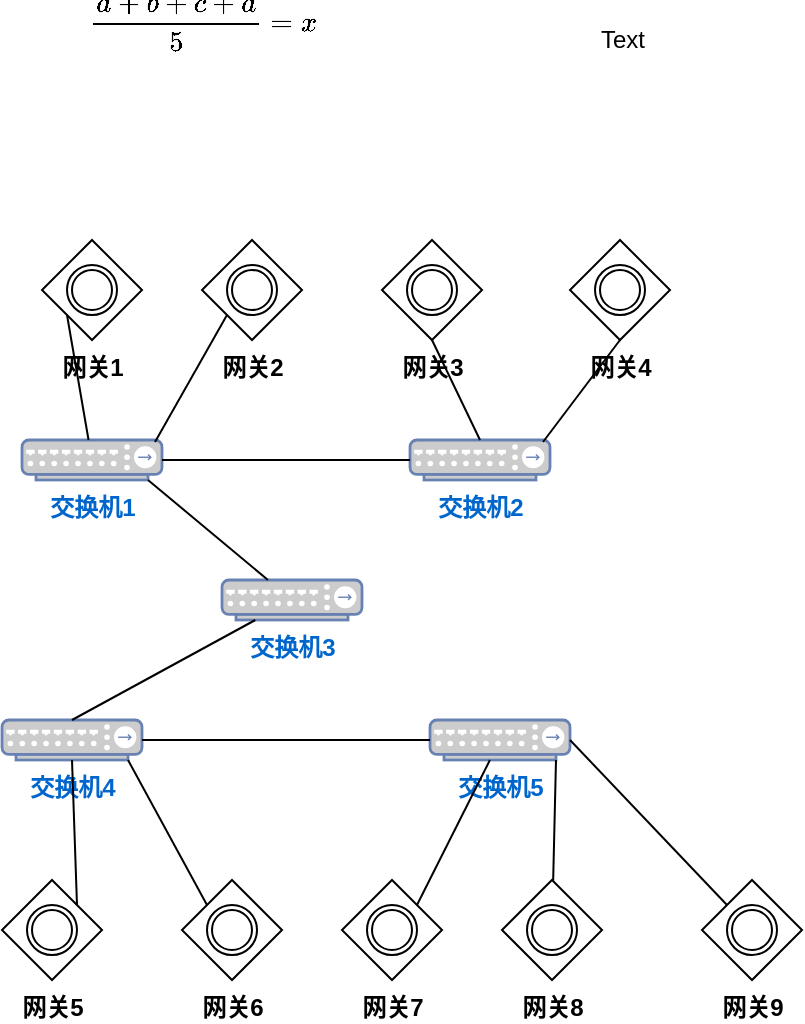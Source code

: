 <mxfile version="13.10.4" type="github"><diagram id="sgeQ1aj0PMBoHTcmgw72" name="Page-1"><mxGraphModel dx="782" dy="481" grid="1" gridSize="10" guides="1" tooltips="1" connect="1" arrows="1" fold="1" page="1" pageScale="1" pageWidth="827" pageHeight="1169" math="1" shadow="0"><root><mxCell id="0"/><mxCell id="1" parent="0"/><mxCell id="mvvto3tUJ9cvRBS9fWSG-2" value="&lt;font style=&quot;vertical-align: inherit&quot;&gt;&lt;font style=&quot;vertical-align: inherit&quot;&gt;&lt;b&gt;交换机1&lt;/b&gt;&lt;/font&gt;&lt;/font&gt;" style="fontColor=#0066CC;verticalAlign=top;verticalLabelPosition=bottom;labelPosition=center;align=center;html=1;outlineConnect=0;fillColor=#CCCCCC;strokeColor=#6881B3;gradientColor=none;gradientDirection=north;strokeWidth=2;shape=mxgraph.networks.hub;" parent="1" vertex="1"><mxGeometry x="220" y="250" width="70" height="20" as="geometry"/></mxCell><mxCell id="mvvto3tUJ9cvRBS9fWSG-3" value="&lt;b&gt;&lt;font style=&quot;vertical-align: inherit&quot;&gt;&lt;font style=&quot;vertical-align: inherit&quot;&gt;交换机2&lt;/font&gt;&lt;/font&gt;&lt;/b&gt;" style="fontColor=#0066CC;verticalAlign=top;verticalLabelPosition=bottom;labelPosition=center;align=center;html=1;outlineConnect=0;fillColor=#CCCCCC;strokeColor=#6881B3;gradientColor=none;gradientDirection=north;strokeWidth=2;shape=mxgraph.networks.hub;" parent="1" vertex="1"><mxGeometry x="414" y="250" width="70" height="20" as="geometry"/></mxCell><mxCell id="mvvto3tUJ9cvRBS9fWSG-4" value="&lt;b&gt;&lt;font style=&quot;vertical-align: inherit&quot;&gt;&lt;font style=&quot;vertical-align: inherit&quot;&gt;交换机3&lt;/font&gt;&lt;/font&gt;&lt;/b&gt;" style="fontColor=#0066CC;verticalAlign=top;verticalLabelPosition=bottom;labelPosition=center;align=center;html=1;outlineConnect=0;fillColor=#CCCCCC;strokeColor=#6881B3;gradientColor=none;gradientDirection=north;strokeWidth=2;shape=mxgraph.networks.hub;" parent="1" vertex="1"><mxGeometry x="320" y="320" width="70" height="20" as="geometry"/></mxCell><mxCell id="mvvto3tUJ9cvRBS9fWSG-5" value="&lt;b&gt;&lt;font style=&quot;vertical-align: inherit&quot;&gt;&lt;font style=&quot;vertical-align: inherit&quot;&gt;&lt;font style=&quot;vertical-align: inherit&quot;&gt;&lt;font style=&quot;vertical-align: inherit&quot;&gt;交换机5&lt;/font&gt;&lt;/font&gt;&lt;/font&gt;&lt;/font&gt;&lt;/b&gt;" style="fontColor=#0066CC;verticalAlign=top;verticalLabelPosition=bottom;labelPosition=center;align=center;html=1;outlineConnect=0;fillColor=#CCCCCC;strokeColor=#6881B3;gradientColor=none;gradientDirection=north;strokeWidth=2;shape=mxgraph.networks.hub;" parent="1" vertex="1"><mxGeometry x="424" y="390" width="70" height="20" as="geometry"/></mxCell><mxCell id="mvvto3tUJ9cvRBS9fWSG-6" value="&lt;b&gt;&lt;font style=&quot;vertical-align: inherit&quot;&gt;&lt;font style=&quot;vertical-align: inherit&quot;&gt;交换机4&lt;/font&gt;&lt;/font&gt;&lt;/b&gt;" style="fontColor=#0066CC;verticalAlign=top;verticalLabelPosition=bottom;labelPosition=center;align=center;html=1;outlineConnect=0;fillColor=#CCCCCC;strokeColor=#6881B3;gradientColor=none;gradientDirection=north;strokeWidth=2;shape=mxgraph.networks.hub;" parent="1" vertex="1"><mxGeometry x="210" y="390" width="70" height="20" as="geometry"/></mxCell><mxCell id="mvvto3tUJ9cvRBS9fWSG-7" value="&lt;font style=&quot;vertical-align: inherit&quot;&gt;&lt;font style=&quot;vertical-align: inherit&quot;&gt;&lt;b&gt;&lt;font style=&quot;vertical-align: inherit&quot;&gt;&lt;font style=&quot;vertical-align: inherit&quot;&gt;网关1&lt;/font&gt;&lt;/font&gt;&lt;/b&gt;&lt;/font&gt;&lt;/font&gt;" style="shape=mxgraph.bpmn.shape;html=1;verticalLabelPosition=bottom;labelBackgroundColor=#ffffff;verticalAlign=top;align=center;perimeter=rhombusPerimeter;background=gateway;outlineConnect=0;outline=throwing;symbol=general;" parent="1" vertex="1"><mxGeometry x="230" y="150" width="50" height="50" as="geometry"/></mxCell><mxCell id="mvvto3tUJ9cvRBS9fWSG-8" value="&lt;b&gt;&lt;font style=&quot;vertical-align: inherit&quot;&gt;&lt;font style=&quot;vertical-align: inherit&quot;&gt;&lt;font style=&quot;vertical-align: inherit&quot;&gt;&lt;font style=&quot;vertical-align: inherit&quot;&gt;网关3&lt;/font&gt;&lt;/font&gt;&lt;/font&gt;&lt;/font&gt;&lt;/b&gt;" style="shape=mxgraph.bpmn.shape;html=1;verticalLabelPosition=bottom;labelBackgroundColor=#ffffff;verticalAlign=top;align=center;perimeter=rhombusPerimeter;background=gateway;outlineConnect=0;outline=throwing;symbol=general;" parent="1" vertex="1"><mxGeometry x="400" y="150" width="50" height="50" as="geometry"/></mxCell><mxCell id="mvvto3tUJ9cvRBS9fWSG-9" value="&lt;b&gt;&lt;font style=&quot;vertical-align: inherit&quot;&gt;&lt;font style=&quot;vertical-align: inherit&quot;&gt;&lt;font style=&quot;vertical-align: inherit&quot;&gt;&lt;font style=&quot;vertical-align: inherit&quot;&gt;网关2&lt;/font&gt;&lt;/font&gt;&lt;/font&gt;&lt;/font&gt;&lt;/b&gt;" style="shape=mxgraph.bpmn.shape;html=1;verticalLabelPosition=bottom;labelBackgroundColor=#ffffff;verticalAlign=top;align=center;perimeter=rhombusPerimeter;background=gateway;outlineConnect=0;outline=throwing;symbol=general;" parent="1" vertex="1"><mxGeometry x="310" y="150" width="50" height="50" as="geometry"/></mxCell><mxCell id="mvvto3tUJ9cvRBS9fWSG-10" value="&lt;b&gt;&lt;font style=&quot;vertical-align: inherit&quot;&gt;&lt;font style=&quot;vertical-align: inherit&quot;&gt;&lt;font style=&quot;vertical-align: inherit&quot;&gt;&lt;font style=&quot;vertical-align: inherit&quot;&gt;网关4&lt;/font&gt;&lt;/font&gt;&lt;/font&gt;&lt;/font&gt;&lt;/b&gt;" style="shape=mxgraph.bpmn.shape;html=1;verticalLabelPosition=bottom;labelBackgroundColor=#ffffff;verticalAlign=top;align=center;perimeter=rhombusPerimeter;background=gateway;outlineConnect=0;outline=throwing;symbol=general;" parent="1" vertex="1"><mxGeometry x="494" y="150" width="50" height="50" as="geometry"/></mxCell><mxCell id="mvvto3tUJ9cvRBS9fWSG-11" value="&lt;b&gt;&lt;font style=&quot;vertical-align: inherit&quot;&gt;&lt;font style=&quot;vertical-align: inherit&quot;&gt;&lt;font style=&quot;vertical-align: inherit&quot;&gt;&lt;font style=&quot;vertical-align: inherit&quot;&gt;网关9&lt;/font&gt;&lt;/font&gt;&lt;/font&gt;&lt;/font&gt;&lt;/b&gt;" style="shape=mxgraph.bpmn.shape;html=1;verticalLabelPosition=bottom;labelBackgroundColor=#ffffff;verticalAlign=top;align=center;perimeter=rhombusPerimeter;background=gateway;outlineConnect=0;outline=throwing;symbol=general;" parent="1" vertex="1"><mxGeometry x="560" y="470" width="50" height="50" as="geometry"/></mxCell><mxCell id="mvvto3tUJ9cvRBS9fWSG-12" value="&lt;b&gt;&lt;font style=&quot;vertical-align: inherit&quot;&gt;&lt;font style=&quot;vertical-align: inherit&quot;&gt;&lt;font style=&quot;vertical-align: inherit&quot;&gt;&lt;font style=&quot;vertical-align: inherit&quot;&gt;网关5&lt;/font&gt;&lt;/font&gt;&lt;/font&gt;&lt;/font&gt;&lt;/b&gt;" style="shape=mxgraph.bpmn.shape;html=1;verticalLabelPosition=bottom;labelBackgroundColor=#ffffff;verticalAlign=top;align=center;perimeter=rhombusPerimeter;background=gateway;outlineConnect=0;outline=throwing;symbol=general;" parent="1" vertex="1"><mxGeometry x="210" y="470" width="50" height="50" as="geometry"/></mxCell><mxCell id="mvvto3tUJ9cvRBS9fWSG-13" value="&lt;b&gt;&lt;font style=&quot;vertical-align: inherit&quot;&gt;&lt;font style=&quot;vertical-align: inherit&quot;&gt;&lt;font style=&quot;vertical-align: inherit&quot;&gt;&lt;font style=&quot;vertical-align: inherit&quot;&gt;&lt;font style=&quot;vertical-align: inherit&quot;&gt;&lt;font style=&quot;vertical-align: inherit&quot;&gt;网关6&lt;/font&gt;&lt;/font&gt;&lt;/font&gt;&lt;/font&gt;&lt;/font&gt;&lt;/font&gt;&lt;/b&gt;" style="shape=mxgraph.bpmn.shape;html=1;verticalLabelPosition=bottom;labelBackgroundColor=#ffffff;verticalAlign=top;align=center;perimeter=rhombusPerimeter;background=gateway;outlineConnect=0;outline=throwing;symbol=general;" parent="1" vertex="1"><mxGeometry x="300" y="470" width="50" height="50" as="geometry"/></mxCell><mxCell id="mvvto3tUJ9cvRBS9fWSG-14" value="&lt;b&gt;&lt;font style=&quot;vertical-align: inherit&quot;&gt;&lt;font style=&quot;vertical-align: inherit&quot;&gt;&lt;font style=&quot;vertical-align: inherit&quot;&gt;&lt;font style=&quot;vertical-align: inherit&quot;&gt;网关7&lt;/font&gt;&lt;/font&gt;&lt;/font&gt;&lt;/font&gt;&lt;/b&gt;" style="shape=mxgraph.bpmn.shape;html=1;verticalLabelPosition=bottom;labelBackgroundColor=#ffffff;verticalAlign=top;align=center;perimeter=rhombusPerimeter;background=gateway;outlineConnect=0;outline=throwing;symbol=general;" parent="1" vertex="1"><mxGeometry x="380" y="470" width="50" height="50" as="geometry"/></mxCell><mxCell id="mvvto3tUJ9cvRBS9fWSG-15" value="&lt;b&gt;&lt;font style=&quot;vertical-align: inherit&quot;&gt;&lt;font style=&quot;vertical-align: inherit&quot;&gt;&lt;font style=&quot;vertical-align: inherit&quot;&gt;&lt;font style=&quot;vertical-align: inherit&quot;&gt;网关8&lt;/font&gt;&lt;/font&gt;&lt;/font&gt;&lt;/font&gt;&lt;/b&gt;" style="shape=mxgraph.bpmn.shape;html=1;verticalLabelPosition=bottom;labelBackgroundColor=#ffffff;verticalAlign=top;align=center;perimeter=rhombusPerimeter;background=gateway;outlineConnect=0;outline=throwing;symbol=general;" parent="1" vertex="1"><mxGeometry x="460" y="470" width="50" height="50" as="geometry"/></mxCell><mxCell id="mvvto3tUJ9cvRBS9fWSG-16" value="" style="endArrow=none;html=1;exitX=0.95;exitY=0.05;exitDx=0;exitDy=0;exitPerimeter=0;entryX=0.5;entryY=1;entryDx=0;entryDy=0;" parent="1" source="mvvto3tUJ9cvRBS9fWSG-3" target="mvvto3tUJ9cvRBS9fWSG-10" edge="1"><mxGeometry width="50" height="50" relative="1" as="geometry"><mxPoint x="520" y="320" as="sourcePoint"/><mxPoint x="570" y="270" as="targetPoint"/></mxGeometry></mxCell><mxCell id="mvvto3tUJ9cvRBS9fWSG-17" value="" style="endArrow=none;html=1;exitX=0.5;exitY=0;exitDx=0;exitDy=0;exitPerimeter=0;entryX=0.5;entryY=1;entryDx=0;entryDy=0;" parent="1" source="mvvto3tUJ9cvRBS9fWSG-3" target="mvvto3tUJ9cvRBS9fWSG-8" edge="1"><mxGeometry width="50" height="50" relative="1" as="geometry"><mxPoint x="490.5" y="261" as="sourcePoint"/><mxPoint x="529" y="210" as="targetPoint"/></mxGeometry></mxCell><mxCell id="mvvto3tUJ9cvRBS9fWSG-18" value="" style="endArrow=none;html=1;exitX=0.95;exitY=0.05;exitDx=0;exitDy=0;exitPerimeter=0;entryX=0.25;entryY=0.75;entryDx=0;entryDy=0;entryPerimeter=0;" parent="1" source="mvvto3tUJ9cvRBS9fWSG-2" target="mvvto3tUJ9cvRBS9fWSG-9" edge="1"><mxGeometry width="50" height="50" relative="1" as="geometry"><mxPoint x="500.5" y="271" as="sourcePoint"/><mxPoint x="539" y="220" as="targetPoint"/></mxGeometry></mxCell><mxCell id="mvvto3tUJ9cvRBS9fWSG-19" value="" style="endArrow=none;html=1;entryX=0.25;entryY=0.75;entryDx=0;entryDy=0;entryPerimeter=0;" parent="1" source="mvvto3tUJ9cvRBS9fWSG-2" target="mvvto3tUJ9cvRBS9fWSG-7" edge="1"><mxGeometry width="50" height="50" relative="1" as="geometry"><mxPoint x="296.5" y="261" as="sourcePoint"/><mxPoint x="332.5" y="197.5" as="targetPoint"/></mxGeometry></mxCell><mxCell id="mvvto3tUJ9cvRBS9fWSG-20" value="" style="endArrow=none;html=1;entryX=0.9;entryY=1;entryDx=0;entryDy=0;entryPerimeter=0;" parent="1" source="mvvto3tUJ9cvRBS9fWSG-4" target="mvvto3tUJ9cvRBS9fWSG-2" edge="1"><mxGeometry width="50" height="50" relative="1" as="geometry"><mxPoint x="306.5" y="271" as="sourcePoint"/><mxPoint x="342.5" y="207.5" as="targetPoint"/></mxGeometry></mxCell><mxCell id="mvvto3tUJ9cvRBS9fWSG-21" value="" style="endArrow=none;html=1;exitX=0.5;exitY=0;exitDx=0;exitDy=0;exitPerimeter=0;" parent="1" source="mvvto3tUJ9cvRBS9fWSG-6" target="mvvto3tUJ9cvRBS9fWSG-4" edge="1"><mxGeometry width="50" height="50" relative="1" as="geometry"><mxPoint x="353" y="330" as="sourcePoint"/><mxPoint x="293" y="280" as="targetPoint"/></mxGeometry></mxCell><mxCell id="mvvto3tUJ9cvRBS9fWSG-22" value="" style="endArrow=none;html=1;entryX=0.75;entryY=0.25;entryDx=0;entryDy=0;entryPerimeter=0;" parent="1" source="mvvto3tUJ9cvRBS9fWSG-5" target="mvvto3tUJ9cvRBS9fWSG-14" edge="1"><mxGeometry width="50" height="50" relative="1" as="geometry"><mxPoint x="255" y="400" as="sourcePoint"/><mxPoint x="346.667" y="350" as="targetPoint"/></mxGeometry></mxCell><mxCell id="mvvto3tUJ9cvRBS9fWSG-23" value="" style="endArrow=none;html=1;exitX=0.5;exitY=1;exitDx=0;exitDy=0;exitPerimeter=0;entryX=0.75;entryY=0.25;entryDx=0;entryDy=0;entryPerimeter=0;" parent="1" source="mvvto3tUJ9cvRBS9fWSG-6" target="mvvto3tUJ9cvRBS9fWSG-12" edge="1"><mxGeometry width="50" height="50" relative="1" as="geometry"><mxPoint x="265" y="410" as="sourcePoint"/><mxPoint x="356.667" y="360" as="targetPoint"/></mxGeometry></mxCell><mxCell id="mvvto3tUJ9cvRBS9fWSG-24" value="" style="endArrow=none;html=1;exitX=0.25;exitY=0.25;exitDx=0;exitDy=0;exitPerimeter=0;entryX=0.9;entryY=1;entryDx=0;entryDy=0;entryPerimeter=0;" parent="1" source="mvvto3tUJ9cvRBS9fWSG-13" target="mvvto3tUJ9cvRBS9fWSG-6" edge="1"><mxGeometry width="50" height="50" relative="1" as="geometry"><mxPoint x="275" y="420" as="sourcePoint"/><mxPoint x="366.667" y="370" as="targetPoint"/></mxGeometry></mxCell><mxCell id="mvvto3tUJ9cvRBS9fWSG-25" value="" style="endArrow=none;html=1;entryX=0.9;entryY=1;entryDx=0;entryDy=0;entryPerimeter=0;" parent="1" source="mvvto3tUJ9cvRBS9fWSG-15" target="mvvto3tUJ9cvRBS9fWSG-5" edge="1"><mxGeometry width="50" height="50" relative="1" as="geometry"><mxPoint x="285" y="430" as="sourcePoint"/><mxPoint x="376.667" y="380" as="targetPoint"/></mxGeometry></mxCell><mxCell id="mvvto3tUJ9cvRBS9fWSG-26" value="" style="endArrow=none;html=1;exitX=1;exitY=0.5;exitDx=0;exitDy=0;exitPerimeter=0;entryX=0;entryY=0.5;entryDx=0;entryDy=0;entryPerimeter=0;" parent="1" source="mvvto3tUJ9cvRBS9fWSG-6" target="mvvto3tUJ9cvRBS9fWSG-5" edge="1"><mxGeometry width="50" height="50" relative="1" as="geometry"><mxPoint x="295" y="440" as="sourcePoint"/><mxPoint x="420" y="400" as="targetPoint"/></mxGeometry></mxCell><mxCell id="mvvto3tUJ9cvRBS9fWSG-27" value="" style="endArrow=none;html=1;exitX=1;exitY=0.5;exitDx=0;exitDy=0;exitPerimeter=0;entryX=0;entryY=0.5;entryDx=0;entryDy=0;entryPerimeter=0;" parent="1" source="mvvto3tUJ9cvRBS9fWSG-2" target="mvvto3tUJ9cvRBS9fWSG-3" edge="1"><mxGeometry width="50" height="50" relative="1" as="geometry"><mxPoint x="305" y="450" as="sourcePoint"/><mxPoint x="396.667" y="400" as="targetPoint"/></mxGeometry></mxCell><mxCell id="mvvto3tUJ9cvRBS9fWSG-28" value="" style="endArrow=none;html=1;exitX=1;exitY=0.5;exitDx=0;exitDy=0;exitPerimeter=0;entryX=0.25;entryY=0.25;entryDx=0;entryDy=0;entryPerimeter=0;" parent="1" source="mvvto3tUJ9cvRBS9fWSG-5" target="mvvto3tUJ9cvRBS9fWSG-11" edge="1"><mxGeometry width="50" height="50" relative="1" as="geometry"><mxPoint x="315" y="460" as="sourcePoint"/><mxPoint x="406.667" y="410" as="targetPoint"/></mxGeometry></mxCell><mxCell id="k7AsSKgwomYQhgERKO9k-1" value="&lt;font style=&quot;vertical-align: inherit&quot;&gt;&lt;font style=&quot;vertical-align: inherit&quot;&gt;&lt;font style=&quot;vertical-align: inherit&quot;&gt;&lt;font style=&quot;vertical-align: inherit&quot;&gt;&lt;font style=&quot;vertical-align: inherit&quot;&gt;&lt;font style=&quot;vertical-align: inherit&quot;&gt;$$ \frac{a + b + c + d} {5} = x $$&lt;/font&gt;&lt;/font&gt;&lt;/font&gt;&lt;/font&gt;&lt;/font&gt;&lt;/font&gt;" style="text;html=1;align=center;verticalAlign=middle;resizable=0;points=[];autosize=1;" parent="1" vertex="1"><mxGeometry x="220" y="30" width="180" height="20" as="geometry"/></mxCell><mxCell id="k7AsSKgwomYQhgERKO9k-2" value="Text" style="text;html=1;align=center;verticalAlign=middle;resizable=0;points=[];autosize=1;" parent="1" vertex="1"><mxGeometry x="500" y="40" width="40" height="20" as="geometry"/></mxCell></root></mxGraphModel></diagram></mxfile>